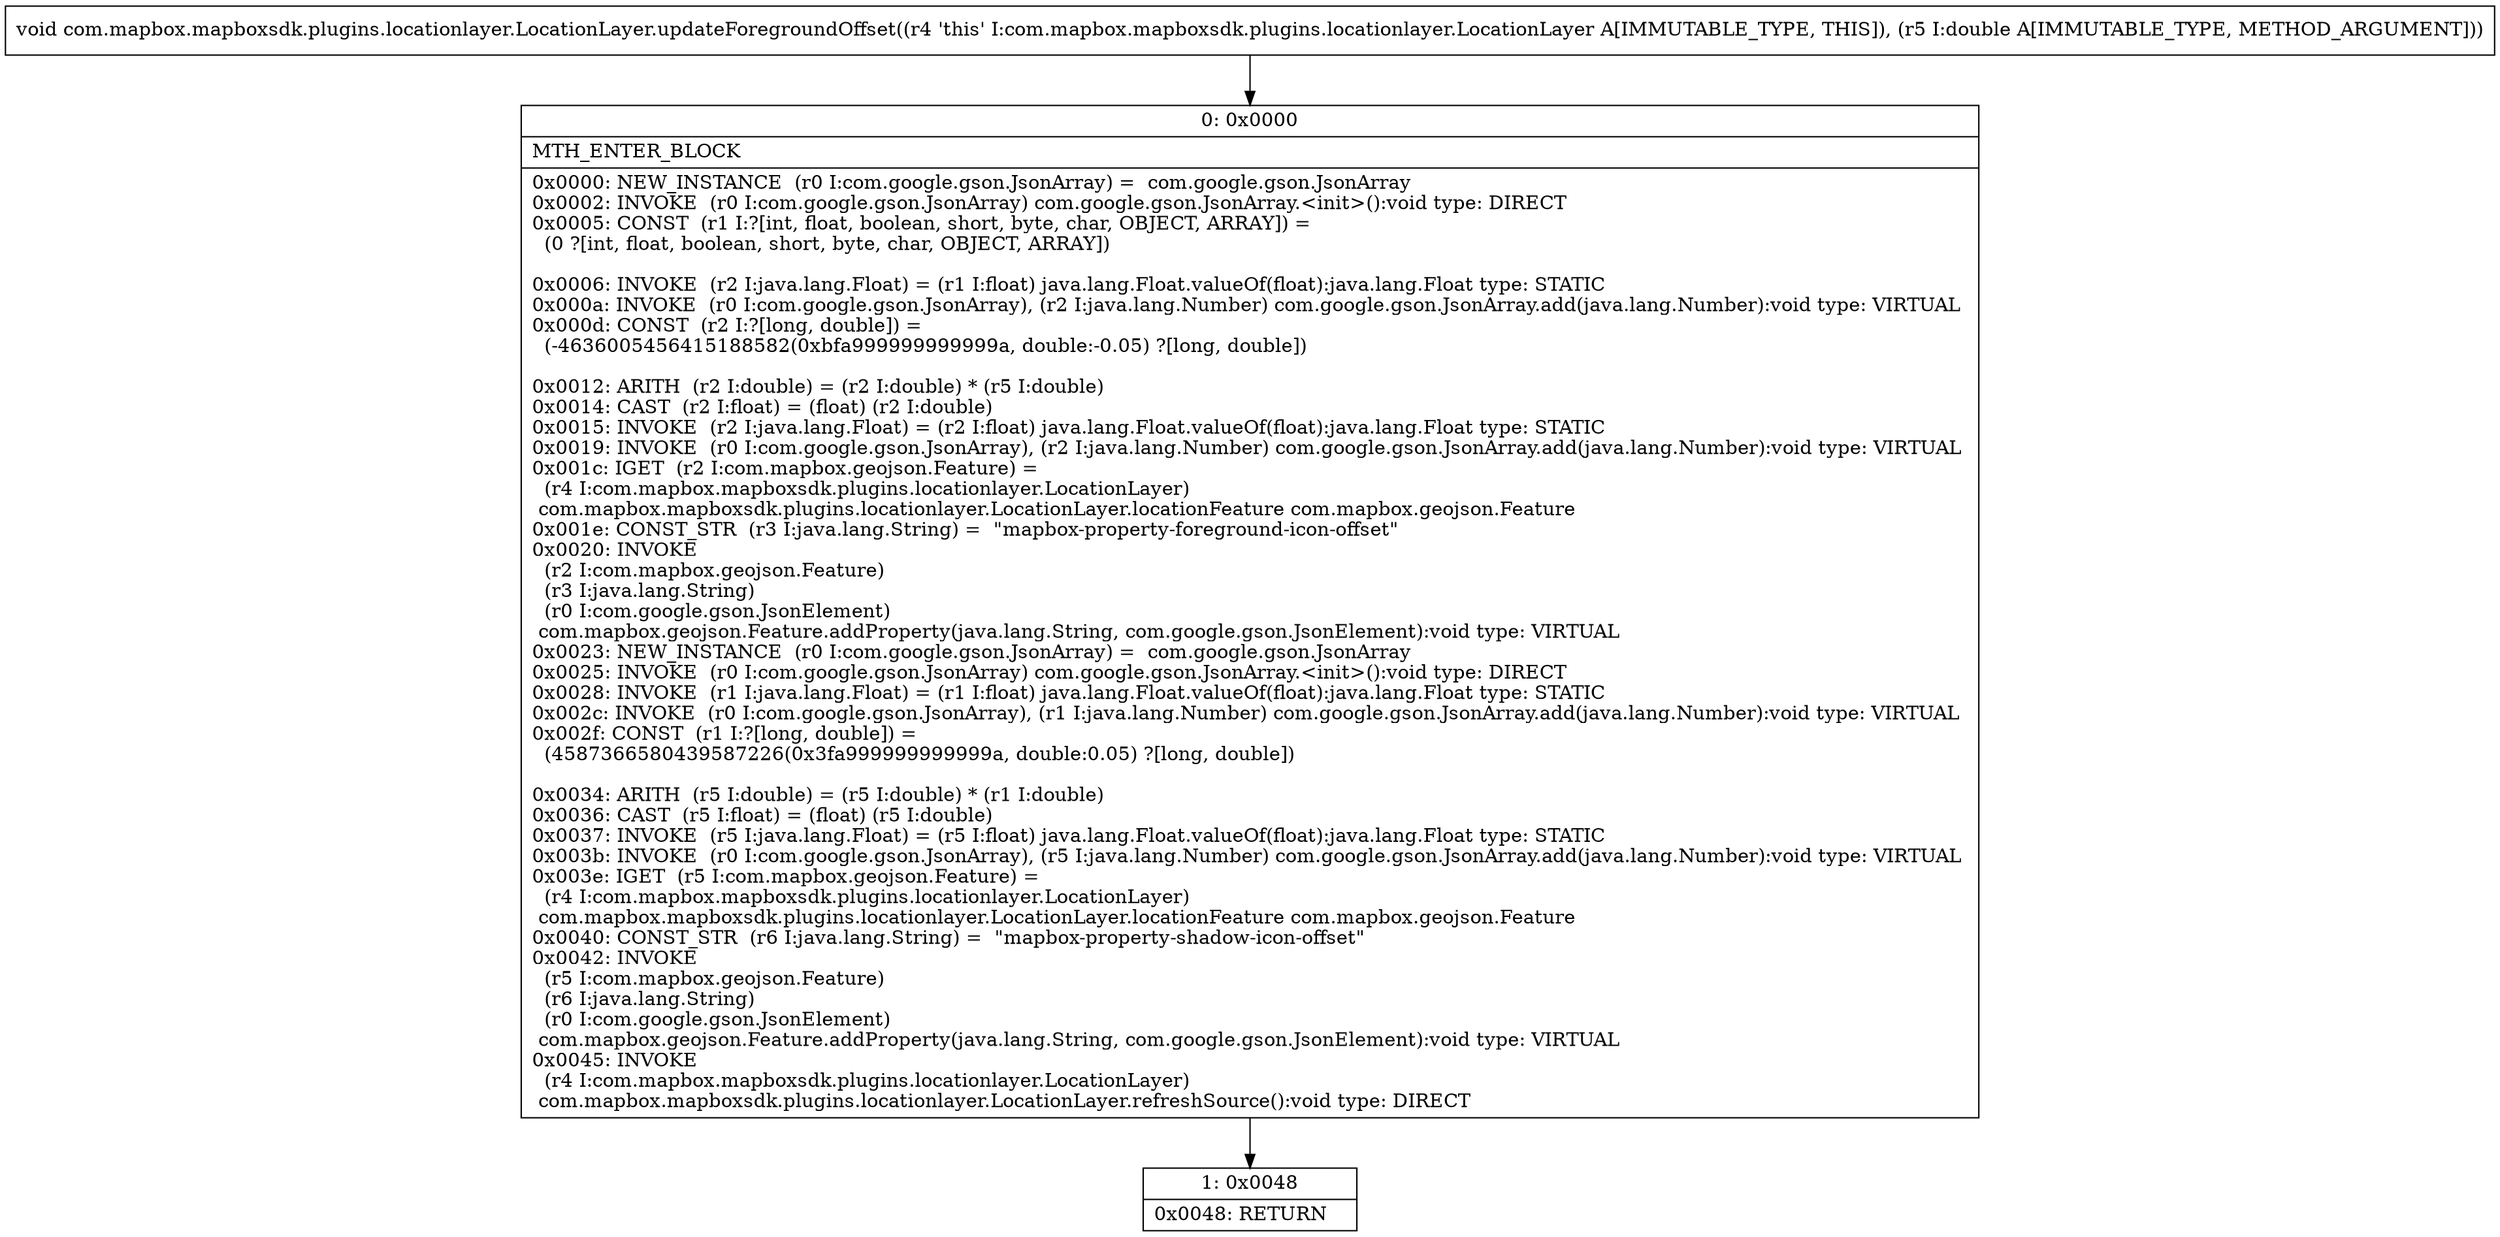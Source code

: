 digraph "CFG forcom.mapbox.mapboxsdk.plugins.locationlayer.LocationLayer.updateForegroundOffset(D)V" {
Node_0 [shape=record,label="{0\:\ 0x0000|MTH_ENTER_BLOCK\l|0x0000: NEW_INSTANCE  (r0 I:com.google.gson.JsonArray) =  com.google.gson.JsonArray \l0x0002: INVOKE  (r0 I:com.google.gson.JsonArray) com.google.gson.JsonArray.\<init\>():void type: DIRECT \l0x0005: CONST  (r1 I:?[int, float, boolean, short, byte, char, OBJECT, ARRAY]) = \l  (0 ?[int, float, boolean, short, byte, char, OBJECT, ARRAY])\l \l0x0006: INVOKE  (r2 I:java.lang.Float) = (r1 I:float) java.lang.Float.valueOf(float):java.lang.Float type: STATIC \l0x000a: INVOKE  (r0 I:com.google.gson.JsonArray), (r2 I:java.lang.Number) com.google.gson.JsonArray.add(java.lang.Number):void type: VIRTUAL \l0x000d: CONST  (r2 I:?[long, double]) = \l  (\-4636005456415188582(0xbfa999999999999a, double:\-0.05) ?[long, double])\l \l0x0012: ARITH  (r2 I:double) = (r2 I:double) * (r5 I:double) \l0x0014: CAST  (r2 I:float) = (float) (r2 I:double) \l0x0015: INVOKE  (r2 I:java.lang.Float) = (r2 I:float) java.lang.Float.valueOf(float):java.lang.Float type: STATIC \l0x0019: INVOKE  (r0 I:com.google.gson.JsonArray), (r2 I:java.lang.Number) com.google.gson.JsonArray.add(java.lang.Number):void type: VIRTUAL \l0x001c: IGET  (r2 I:com.mapbox.geojson.Feature) = \l  (r4 I:com.mapbox.mapboxsdk.plugins.locationlayer.LocationLayer)\l com.mapbox.mapboxsdk.plugins.locationlayer.LocationLayer.locationFeature com.mapbox.geojson.Feature \l0x001e: CONST_STR  (r3 I:java.lang.String) =  \"mapbox\-property\-foreground\-icon\-offset\" \l0x0020: INVOKE  \l  (r2 I:com.mapbox.geojson.Feature)\l  (r3 I:java.lang.String)\l  (r0 I:com.google.gson.JsonElement)\l com.mapbox.geojson.Feature.addProperty(java.lang.String, com.google.gson.JsonElement):void type: VIRTUAL \l0x0023: NEW_INSTANCE  (r0 I:com.google.gson.JsonArray) =  com.google.gson.JsonArray \l0x0025: INVOKE  (r0 I:com.google.gson.JsonArray) com.google.gson.JsonArray.\<init\>():void type: DIRECT \l0x0028: INVOKE  (r1 I:java.lang.Float) = (r1 I:float) java.lang.Float.valueOf(float):java.lang.Float type: STATIC \l0x002c: INVOKE  (r0 I:com.google.gson.JsonArray), (r1 I:java.lang.Number) com.google.gson.JsonArray.add(java.lang.Number):void type: VIRTUAL \l0x002f: CONST  (r1 I:?[long, double]) = \l  (4587366580439587226(0x3fa999999999999a, double:0.05) ?[long, double])\l \l0x0034: ARITH  (r5 I:double) = (r5 I:double) * (r1 I:double) \l0x0036: CAST  (r5 I:float) = (float) (r5 I:double) \l0x0037: INVOKE  (r5 I:java.lang.Float) = (r5 I:float) java.lang.Float.valueOf(float):java.lang.Float type: STATIC \l0x003b: INVOKE  (r0 I:com.google.gson.JsonArray), (r5 I:java.lang.Number) com.google.gson.JsonArray.add(java.lang.Number):void type: VIRTUAL \l0x003e: IGET  (r5 I:com.mapbox.geojson.Feature) = \l  (r4 I:com.mapbox.mapboxsdk.plugins.locationlayer.LocationLayer)\l com.mapbox.mapboxsdk.plugins.locationlayer.LocationLayer.locationFeature com.mapbox.geojson.Feature \l0x0040: CONST_STR  (r6 I:java.lang.String) =  \"mapbox\-property\-shadow\-icon\-offset\" \l0x0042: INVOKE  \l  (r5 I:com.mapbox.geojson.Feature)\l  (r6 I:java.lang.String)\l  (r0 I:com.google.gson.JsonElement)\l com.mapbox.geojson.Feature.addProperty(java.lang.String, com.google.gson.JsonElement):void type: VIRTUAL \l0x0045: INVOKE  \l  (r4 I:com.mapbox.mapboxsdk.plugins.locationlayer.LocationLayer)\l com.mapbox.mapboxsdk.plugins.locationlayer.LocationLayer.refreshSource():void type: DIRECT \l}"];
Node_1 [shape=record,label="{1\:\ 0x0048|0x0048: RETURN   \l}"];
MethodNode[shape=record,label="{void com.mapbox.mapboxsdk.plugins.locationlayer.LocationLayer.updateForegroundOffset((r4 'this' I:com.mapbox.mapboxsdk.plugins.locationlayer.LocationLayer A[IMMUTABLE_TYPE, THIS]), (r5 I:double A[IMMUTABLE_TYPE, METHOD_ARGUMENT])) }"];
MethodNode -> Node_0;
Node_0 -> Node_1;
}


